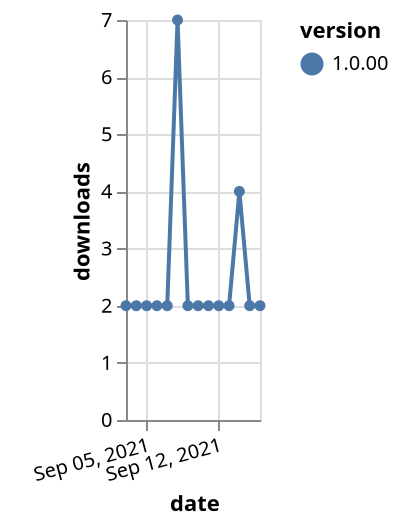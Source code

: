 {"$schema": "https://vega.github.io/schema/vega-lite/v5.json", "description": "A simple bar chart with embedded data.", "data": {"values": [{"date": "2021-09-03", "total": 3030, "delta": 2, "version": "1.0.00"}, {"date": "2021-09-04", "total": 3032, "delta": 2, "version": "1.0.00"}, {"date": "2021-09-05", "total": 3034, "delta": 2, "version": "1.0.00"}, {"date": "2021-09-06", "total": 3036, "delta": 2, "version": "1.0.00"}, {"date": "2021-09-07", "total": 3038, "delta": 2, "version": "1.0.00"}, {"date": "2021-09-08", "total": 3045, "delta": 7, "version": "1.0.00"}, {"date": "2021-09-09", "total": 3047, "delta": 2, "version": "1.0.00"}, {"date": "2021-09-10", "total": 3049, "delta": 2, "version": "1.0.00"}, {"date": "2021-09-11", "total": 3051, "delta": 2, "version": "1.0.00"}, {"date": "2021-09-12", "total": 3053, "delta": 2, "version": "1.0.00"}, {"date": "2021-09-13", "total": 3055, "delta": 2, "version": "1.0.00"}, {"date": "2021-09-14", "total": 3059, "delta": 4, "version": "1.0.00"}, {"date": "2021-09-15", "total": 3061, "delta": 2, "version": "1.0.00"}, {"date": "2021-09-16", "total": 3063, "delta": 2, "version": "1.0.00"}]}, "width": "container", "mark": {"type": "line", "point": {"filled": true}}, "encoding": {"x": {"field": "date", "type": "temporal", "timeUnit": "yearmonthdate", "title": "date", "axis": {"labelAngle": -15}}, "y": {"field": "delta", "type": "quantitative", "title": "downloads"}, "color": {"field": "version", "type": "nominal"}, "tooltip": {"field": "delta"}}}